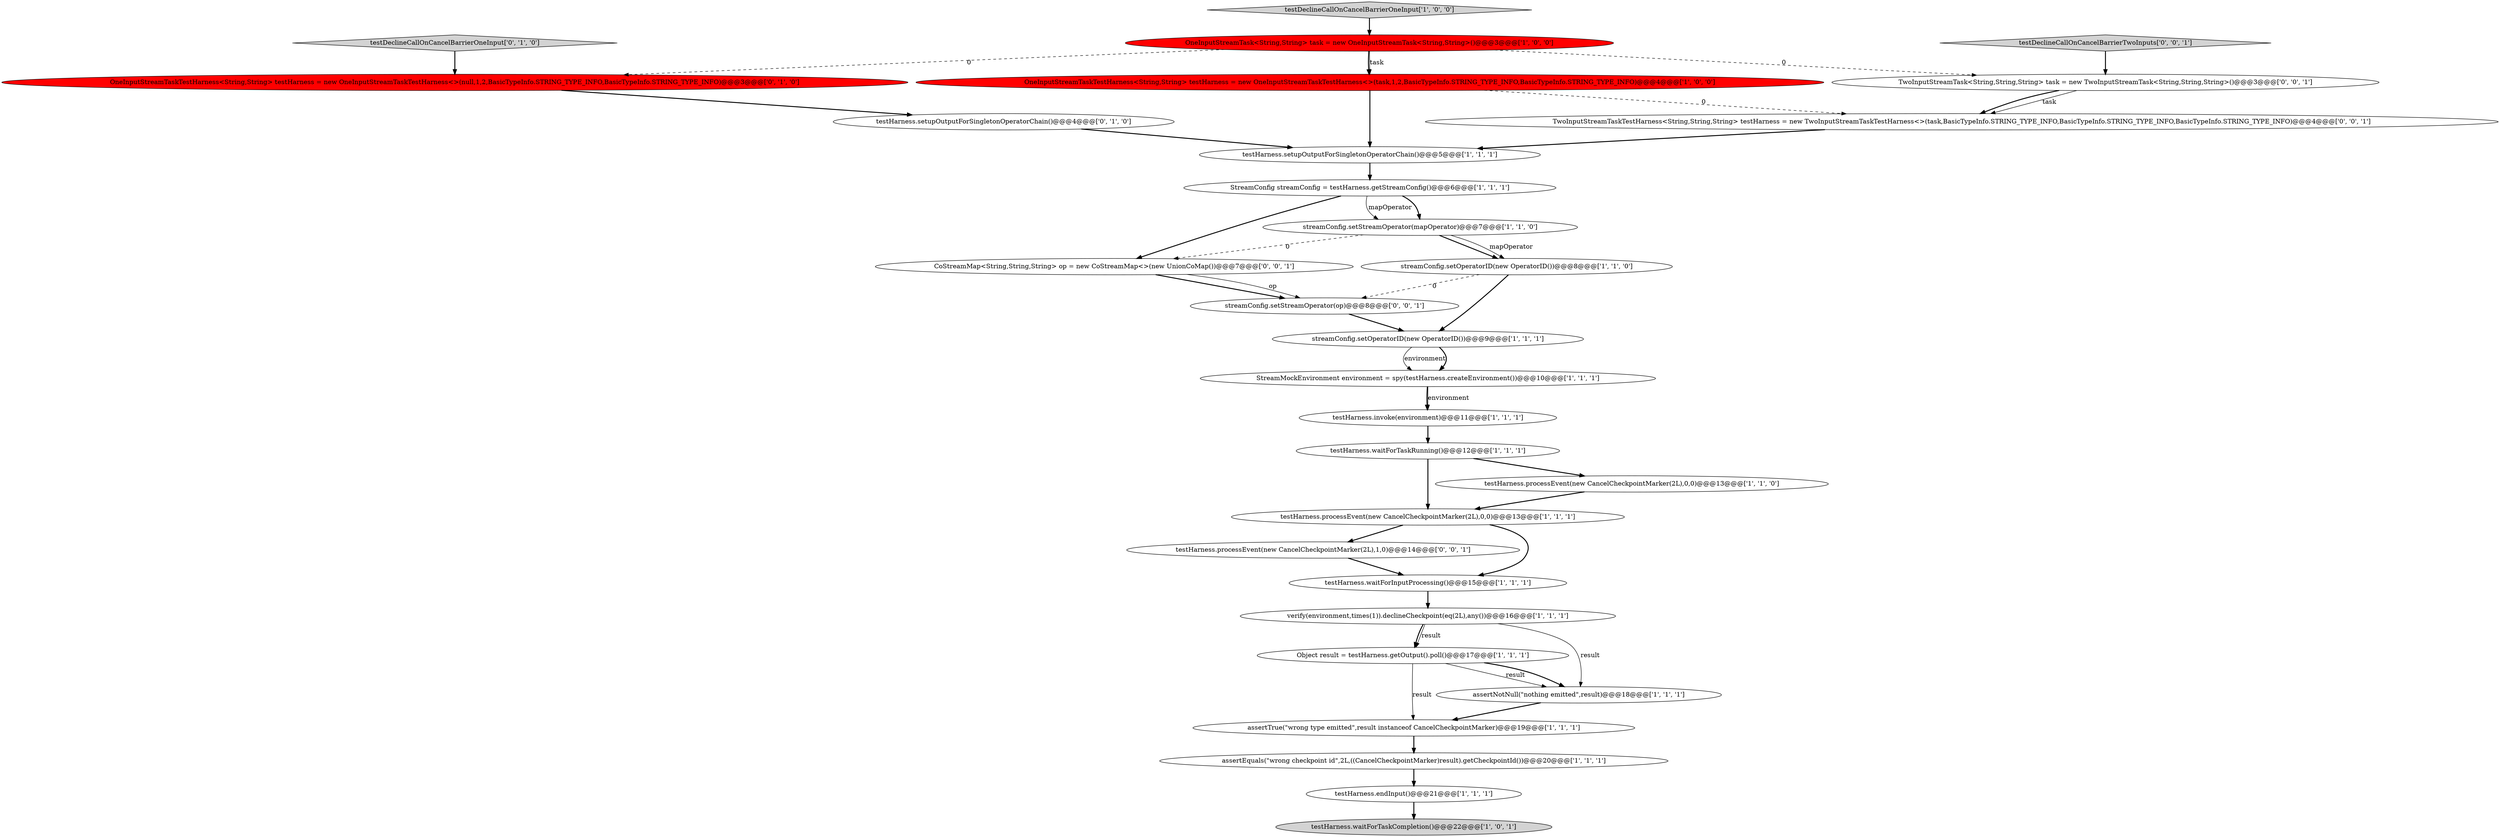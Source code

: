 digraph {
20 [style = filled, label = "testDeclineCallOnCancelBarrierOneInput['1', '0', '0']", fillcolor = lightgray, shape = diamond image = "AAA0AAABBB1BBB"];
27 [style = filled, label = "testHarness.processEvent(new CancelCheckpointMarker(2L),1,0)@@@14@@@['0', '0', '1']", fillcolor = white, shape = ellipse image = "AAA0AAABBB3BBB"];
5 [style = filled, label = "streamConfig.setStreamOperator(mapOperator)@@@7@@@['1', '1', '0']", fillcolor = white, shape = ellipse image = "AAA0AAABBB1BBB"];
0 [style = filled, label = "streamConfig.setOperatorID(new OperatorID())@@@9@@@['1', '1', '1']", fillcolor = white, shape = ellipse image = "AAA0AAABBB1BBB"];
10 [style = filled, label = "testHarness.processEvent(new CancelCheckpointMarker(2L),0,0)@@@13@@@['1', '1', '1']", fillcolor = white, shape = ellipse image = "AAA0AAABBB1BBB"];
28 [style = filled, label = "streamConfig.setStreamOperator(op)@@@8@@@['0', '0', '1']", fillcolor = white, shape = ellipse image = "AAA0AAABBB3BBB"];
26 [style = filled, label = "CoStreamMap<String,String,String> op = new CoStreamMap<>(new UnionCoMap())@@@7@@@['0', '0', '1']", fillcolor = white, shape = ellipse image = "AAA0AAABBB3BBB"];
1 [style = filled, label = "StreamConfig streamConfig = testHarness.getStreamConfig()@@@6@@@['1', '1', '1']", fillcolor = white, shape = ellipse image = "AAA0AAABBB1BBB"];
16 [style = filled, label = "assertEquals(\"wrong checkpoint id\",2L,((CancelCheckpointMarker)result).getCheckpointId())@@@20@@@['1', '1', '1']", fillcolor = white, shape = ellipse image = "AAA0AAABBB1BBB"];
3 [style = filled, label = "assertTrue(\"wrong type emitted\",result instanceof CancelCheckpointMarker)@@@19@@@['1', '1', '1']", fillcolor = white, shape = ellipse image = "AAA0AAABBB1BBB"];
18 [style = filled, label = "streamConfig.setOperatorID(new OperatorID())@@@8@@@['1', '1', '0']", fillcolor = white, shape = ellipse image = "AAA0AAABBB1BBB"];
17 [style = filled, label = "OneInputStreamTask<String,String> task = new OneInputStreamTask<String,String>()@@@3@@@['1', '0', '0']", fillcolor = red, shape = ellipse image = "AAA1AAABBB1BBB"];
6 [style = filled, label = "testHarness.invoke(environment)@@@11@@@['1', '1', '1']", fillcolor = white, shape = ellipse image = "AAA0AAABBB1BBB"];
13 [style = filled, label = "Object result = testHarness.getOutput().poll()@@@17@@@['1', '1', '1']", fillcolor = white, shape = ellipse image = "AAA0AAABBB1BBB"];
12 [style = filled, label = "testHarness.waitForTaskRunning()@@@12@@@['1', '1', '1']", fillcolor = white, shape = ellipse image = "AAA0AAABBB1BBB"];
8 [style = filled, label = "StreamMockEnvironment environment = spy(testHarness.createEnvironment())@@@10@@@['1', '1', '1']", fillcolor = white, shape = ellipse image = "AAA0AAABBB1BBB"];
19 [style = filled, label = "testHarness.endInput()@@@21@@@['1', '1', '1']", fillcolor = white, shape = ellipse image = "AAA0AAABBB1BBB"];
11 [style = filled, label = "testHarness.waitForTaskCompletion()@@@22@@@['1', '0', '1']", fillcolor = lightgray, shape = ellipse image = "AAA0AAABBB1BBB"];
29 [style = filled, label = "TwoInputStreamTask<String,String,String> task = new TwoInputStreamTask<String,String,String>()@@@3@@@['0', '0', '1']", fillcolor = white, shape = ellipse image = "AAA0AAABBB3BBB"];
25 [style = filled, label = "testDeclineCallOnCancelBarrierTwoInputs['0', '0', '1']", fillcolor = lightgray, shape = diamond image = "AAA0AAABBB3BBB"];
9 [style = filled, label = "testHarness.processEvent(new CancelCheckpointMarker(2L),0,0)@@@13@@@['1', '1', '0']", fillcolor = white, shape = ellipse image = "AAA0AAABBB1BBB"];
21 [style = filled, label = "testHarness.setupOutputForSingletonOperatorChain()@@@4@@@['0', '1', '0']", fillcolor = white, shape = ellipse image = "AAA0AAABBB2BBB"];
7 [style = filled, label = "testHarness.setupOutputForSingletonOperatorChain()@@@5@@@['1', '1', '1']", fillcolor = white, shape = ellipse image = "AAA0AAABBB1BBB"];
22 [style = filled, label = "OneInputStreamTaskTestHarness<String,String> testHarness = new OneInputStreamTaskTestHarness<>(null,1,2,BasicTypeInfo.STRING_TYPE_INFO,BasicTypeInfo.STRING_TYPE_INFO)@@@3@@@['0', '1', '0']", fillcolor = red, shape = ellipse image = "AAA1AAABBB2BBB"];
4 [style = filled, label = "assertNotNull(\"nothing emitted\",result)@@@18@@@['1', '1', '1']", fillcolor = white, shape = ellipse image = "AAA0AAABBB1BBB"];
24 [style = filled, label = "TwoInputStreamTaskTestHarness<String,String,String> testHarness = new TwoInputStreamTaskTestHarness<>(task,BasicTypeInfo.STRING_TYPE_INFO,BasicTypeInfo.STRING_TYPE_INFO,BasicTypeInfo.STRING_TYPE_INFO)@@@4@@@['0', '0', '1']", fillcolor = white, shape = ellipse image = "AAA0AAABBB3BBB"];
15 [style = filled, label = "testHarness.waitForInputProcessing()@@@15@@@['1', '1', '1']", fillcolor = white, shape = ellipse image = "AAA0AAABBB1BBB"];
23 [style = filled, label = "testDeclineCallOnCancelBarrierOneInput['0', '1', '0']", fillcolor = lightgray, shape = diamond image = "AAA0AAABBB2BBB"];
14 [style = filled, label = "OneInputStreamTaskTestHarness<String,String> testHarness = new OneInputStreamTaskTestHarness<>(task,1,2,BasicTypeInfo.STRING_TYPE_INFO,BasicTypeInfo.STRING_TYPE_INFO)@@@4@@@['1', '0', '0']", fillcolor = red, shape = ellipse image = "AAA1AAABBB1BBB"];
2 [style = filled, label = "verify(environment,times(1)).declineCheckpoint(eq(2L),any())@@@16@@@['1', '1', '1']", fillcolor = white, shape = ellipse image = "AAA0AAABBB1BBB"];
1->5 [style = bold, label=""];
26->28 [style = solid, label="op"];
14->24 [style = dashed, label="0"];
4->3 [style = bold, label=""];
15->2 [style = bold, label=""];
20->17 [style = bold, label=""];
7->1 [style = bold, label=""];
10->15 [style = bold, label=""];
2->4 [style = solid, label="result"];
13->3 [style = solid, label="result"];
5->26 [style = dashed, label="0"];
10->27 [style = bold, label=""];
0->8 [style = solid, label="environment"];
17->14 [style = solid, label="task"];
17->22 [style = dashed, label="0"];
2->13 [style = solid, label="result"];
22->21 [style = bold, label=""];
19->11 [style = bold, label=""];
8->6 [style = bold, label=""];
5->18 [style = bold, label=""];
9->10 [style = bold, label=""];
3->16 [style = bold, label=""];
25->29 [style = bold, label=""];
16->19 [style = bold, label=""];
12->9 [style = bold, label=""];
1->26 [style = bold, label=""];
17->29 [style = dashed, label="0"];
27->15 [style = bold, label=""];
14->7 [style = bold, label=""];
2->13 [style = bold, label=""];
13->4 [style = solid, label="result"];
28->0 [style = bold, label=""];
12->10 [style = bold, label=""];
23->22 [style = bold, label=""];
29->24 [style = solid, label="task"];
5->18 [style = solid, label="mapOperator"];
17->14 [style = bold, label=""];
0->8 [style = bold, label=""];
18->28 [style = dashed, label="0"];
21->7 [style = bold, label=""];
1->5 [style = solid, label="mapOperator"];
26->28 [style = bold, label=""];
29->24 [style = bold, label=""];
24->7 [style = bold, label=""];
18->0 [style = bold, label=""];
8->6 [style = solid, label="environment"];
13->4 [style = bold, label=""];
6->12 [style = bold, label=""];
}

